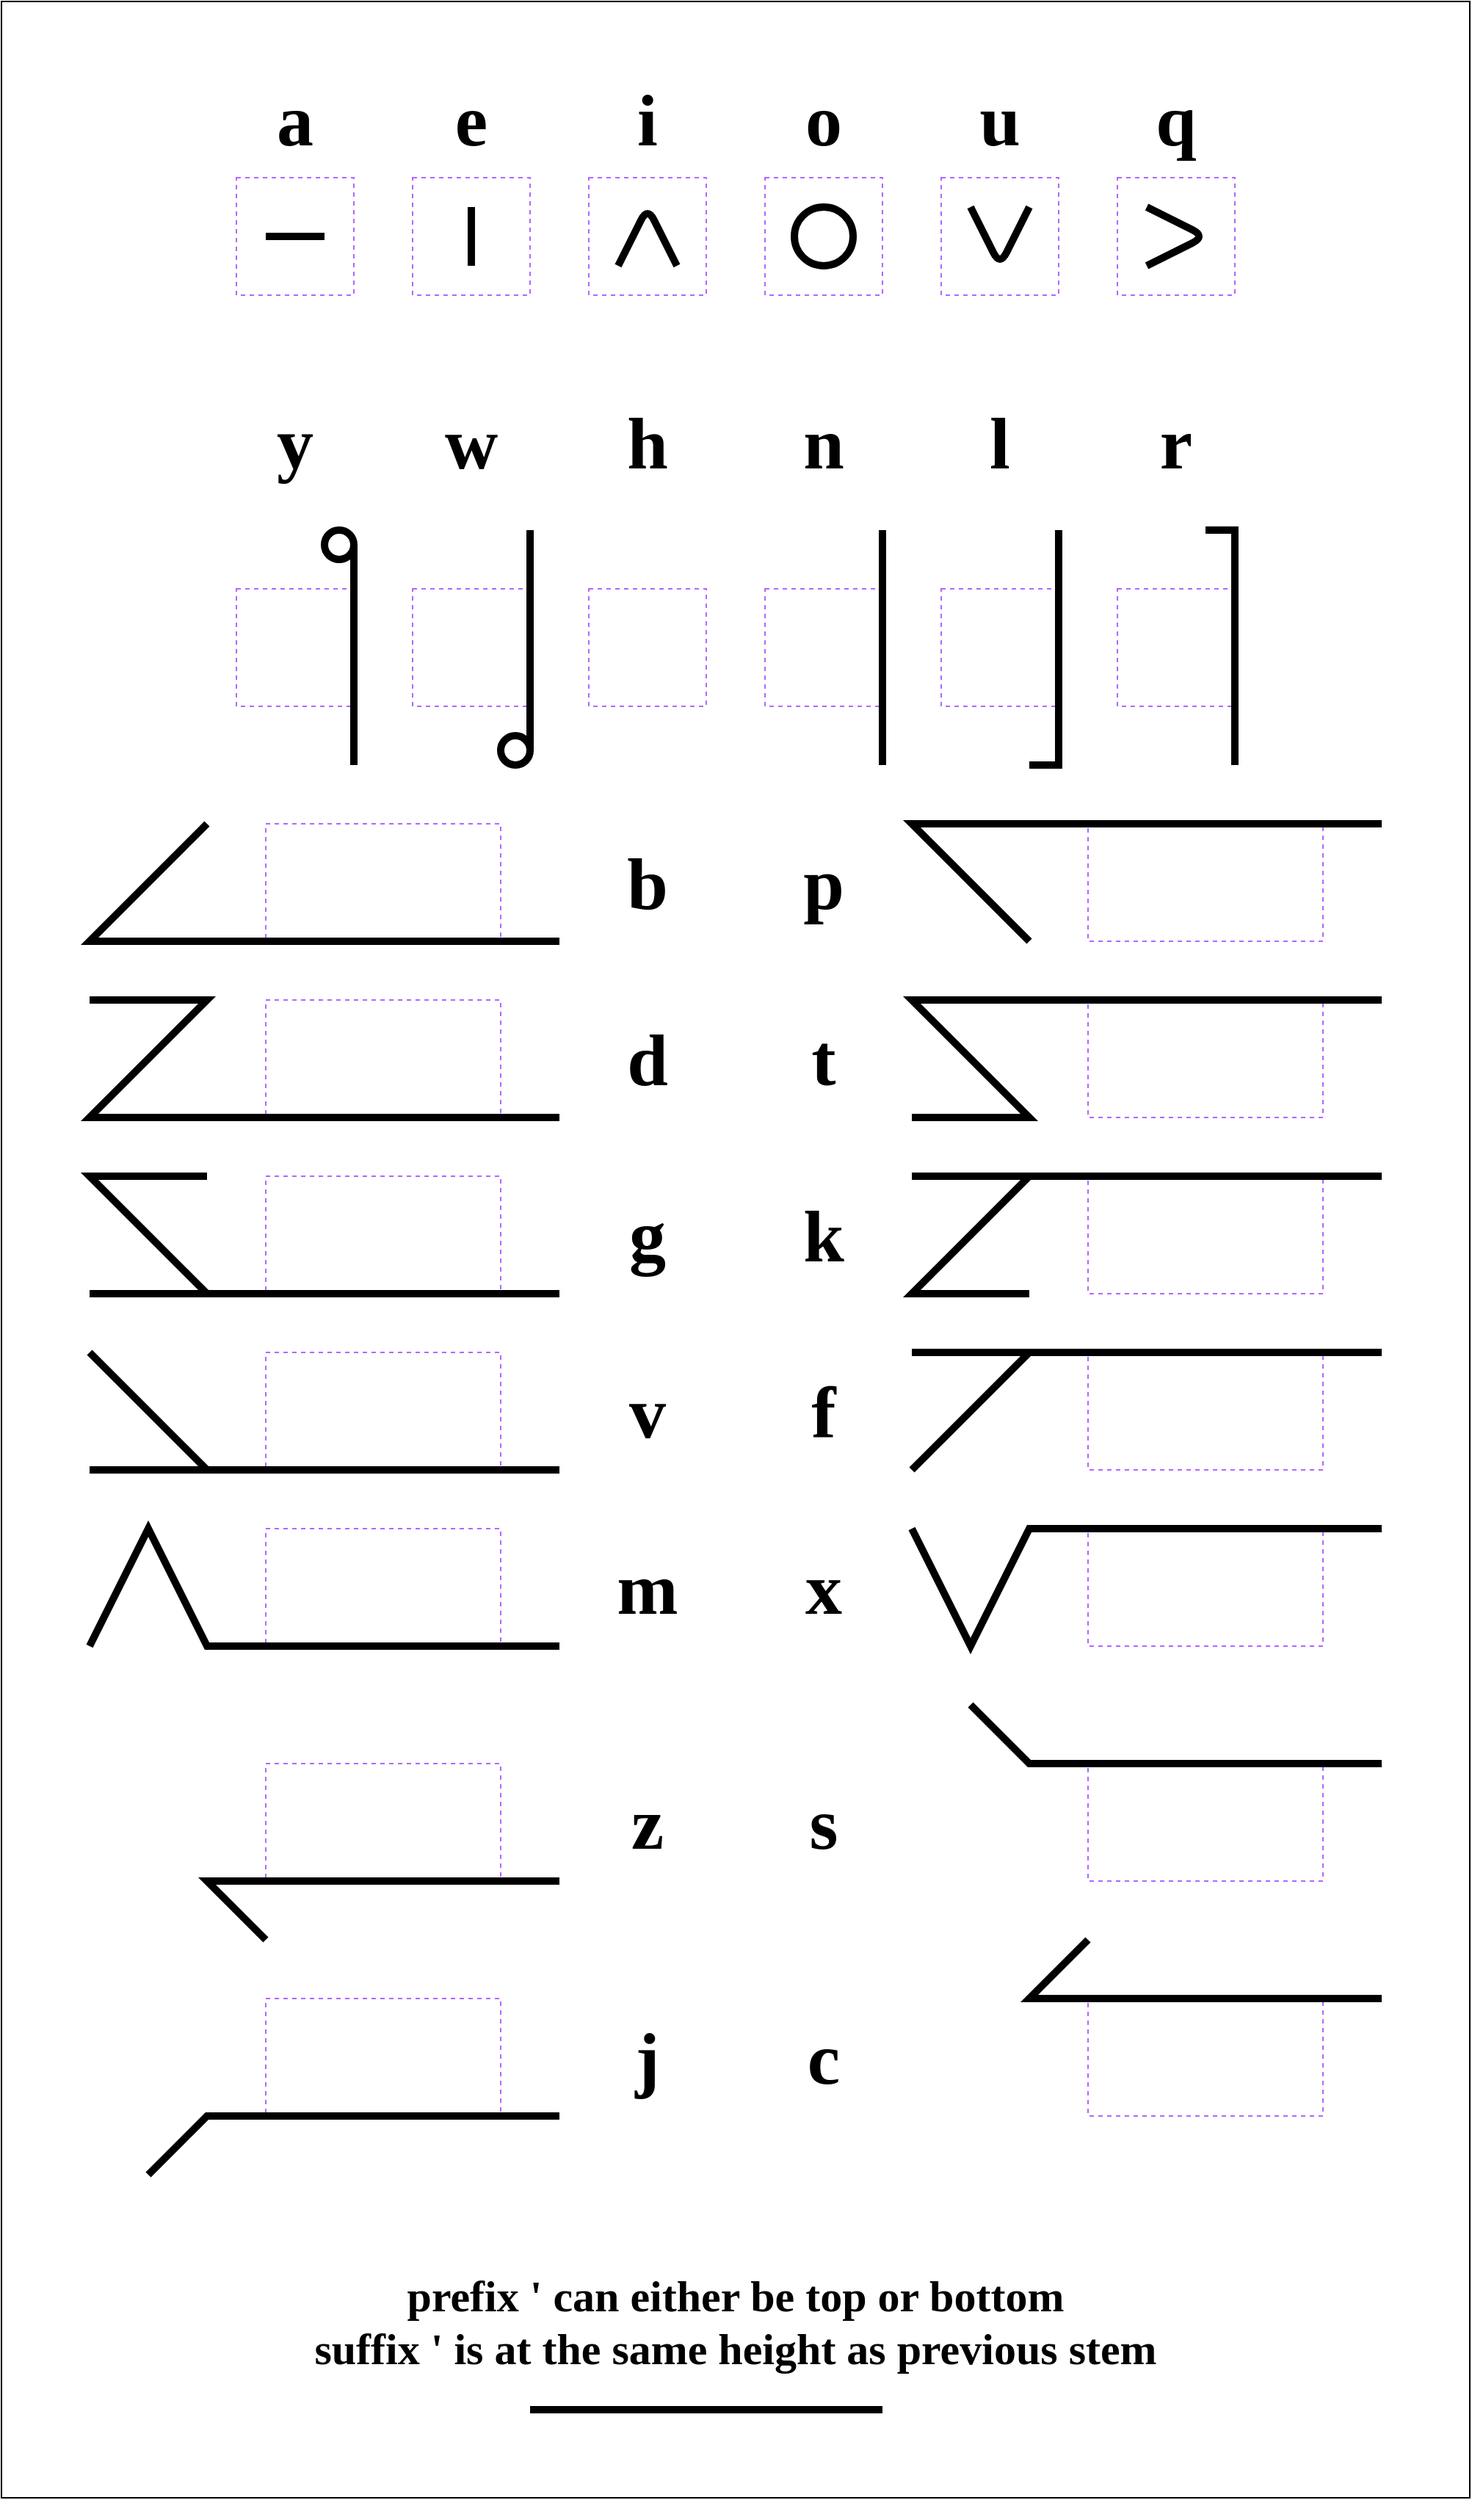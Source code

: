 <mxfile version="13.3.1" type="device"><diagram id="k0XaX9fI7BZwx_MRBERr" name="Page-1"><mxGraphModel dx="1515" dy="2573" grid="1" gridSize="10" guides="0" tooltips="1" connect="1" arrows="0" fold="1" page="0" pageScale="1" pageWidth="850" pageHeight="1100" math="0" shadow="0" extFonts="Rajdhani^https://fonts.googleapis.com/css?family=Rajdhani"><root><mxCell id="0"/><mxCell id="1" parent="0"/><mxCell id="4WX631xM4KOFKnjQHRL3-7" value="" style="rounded=0;whiteSpace=wrap;html=1;strokeWidth=1;fillColor=none;fontSize=30;" vertex="1" parent="1"><mxGeometry x="1200" y="-40" width="1000" height="1700" as="geometry"/></mxCell><mxCell id="OvZu4jx4xfz9wd3_qMAj-56" value="" style="rounded=0;whiteSpace=wrap;html=1;fillColor=none;fontFamily=Rajdhani;fontSize=20;dashed=1;strokeColor=#B266FF;" parent="1" vertex="1"><mxGeometry x="1380" y="520" width="160" height="80" as="geometry"/></mxCell><mxCell id="OvZu4jx4xfz9wd3_qMAj-94" value="" style="rounded=0;whiteSpace=wrap;html=1;fillColor=none;fontFamily=Rajdhani;fontSize=20;dashed=1;strokeColor=#B266FF;" parent="1" vertex="1"><mxGeometry x="1380" y="640" width="160" height="80" as="geometry"/></mxCell><mxCell id="OvZu4jx4xfz9wd3_qMAj-95" value="" style="rounded=0;whiteSpace=wrap;html=1;fillColor=none;fontFamily=Rajdhani;fontSize=20;dashed=1;strokeColor=#B266FF;" parent="1" vertex="1"><mxGeometry x="1380" y="760" width="160" height="80" as="geometry"/></mxCell><mxCell id="OvZu4jx4xfz9wd3_qMAj-96" value="" style="rounded=0;whiteSpace=wrap;html=1;fillColor=none;fontFamily=Rajdhani;fontSize=20;dashed=1;strokeColor=#B266FF;" parent="1" vertex="1"><mxGeometry x="1380" y="880" width="160" height="80" as="geometry"/></mxCell><mxCell id="OvZu4jx4xfz9wd3_qMAj-97" value="" style="rounded=0;whiteSpace=wrap;html=1;fillColor=none;fontFamily=Rajdhani;fontSize=20;dashed=1;strokeColor=#B266FF;" parent="1" vertex="1"><mxGeometry x="1380" y="1000" width="160" height="80" as="geometry"/></mxCell><mxCell id="OvZu4jx4xfz9wd3_qMAj-98" value="" style="rounded=0;whiteSpace=wrap;html=1;fillColor=none;fontFamily=Rajdhani;fontSize=20;dashed=1;strokeColor=#B266FF;" parent="1" vertex="1"><mxGeometry x="1380" y="1160" width="160" height="80" as="geometry"/></mxCell><mxCell id="OvZu4jx4xfz9wd3_qMAj-99" value="" style="rounded=0;whiteSpace=wrap;html=1;fillColor=none;fontFamily=Rajdhani;fontSize=20;dashed=1;strokeColor=#B266FF;" parent="1" vertex="1"><mxGeometry x="1380" y="1320" width="160" height="80" as="geometry"/></mxCell><mxCell id="OvZu4jx4xfz9wd3_qMAj-59" value="" style="rounded=0;whiteSpace=wrap;html=1;fillColor=none;fontFamily=Rajdhani;fontSize=20;dashed=1;strokeColor=#B266FF;" parent="1" vertex="1"><mxGeometry x="1940" y="520" width="160" height="80" as="geometry"/></mxCell><mxCell id="OvZu4jx4xfz9wd3_qMAj-88" value="" style="rounded=0;whiteSpace=wrap;html=1;fillColor=none;fontFamily=Rajdhani;fontSize=20;dashed=1;strokeColor=#B266FF;" parent="1" vertex="1"><mxGeometry x="1940" y="640" width="160" height="80" as="geometry"/></mxCell><mxCell id="OvZu4jx4xfz9wd3_qMAj-89" value="" style="rounded=0;whiteSpace=wrap;html=1;fillColor=none;fontFamily=Rajdhani;fontSize=20;dashed=1;strokeColor=#B266FF;" parent="1" vertex="1"><mxGeometry x="1940" y="760" width="160" height="80" as="geometry"/></mxCell><mxCell id="OvZu4jx4xfz9wd3_qMAj-90" value="" style="rounded=0;whiteSpace=wrap;html=1;fillColor=none;fontFamily=Rajdhani;fontSize=20;dashed=1;strokeColor=#B266FF;" parent="1" vertex="1"><mxGeometry x="1940" y="880" width="160" height="80" as="geometry"/></mxCell><mxCell id="OvZu4jx4xfz9wd3_qMAj-91" value="" style="rounded=0;whiteSpace=wrap;html=1;fillColor=none;fontFamily=Rajdhani;fontSize=20;dashed=1;strokeColor=#B266FF;" parent="1" vertex="1"><mxGeometry x="1940" y="1000" width="160" height="80" as="geometry"/></mxCell><mxCell id="OvZu4jx4xfz9wd3_qMAj-92" value="" style="rounded=0;whiteSpace=wrap;html=1;fillColor=none;fontFamily=Rajdhani;fontSize=20;dashed=1;strokeColor=#B266FF;" parent="1" vertex="1"><mxGeometry x="1940" y="1160" width="160" height="80" as="geometry"/></mxCell><mxCell id="OvZu4jx4xfz9wd3_qMAj-93" value="" style="rounded=0;whiteSpace=wrap;html=1;fillColor=none;fontFamily=Rajdhani;fontSize=20;dashed=1;strokeColor=#B266FF;" parent="1" vertex="1"><mxGeometry x="1940" y="1320" width="160" height="80" as="geometry"/></mxCell><mxCell id="OvZu4jx4xfz9wd3_qMAj-22" value="" style="rounded=0;whiteSpace=wrap;html=1;fillColor=none;fontFamily=Rajdhani;fontSize=20;dashed=1;strokeColor=#B266FF;" parent="1" vertex="1"><mxGeometry x="1360" y="80" width="80" height="80" as="geometry"/></mxCell><mxCell id="OvZu4jx4xfz9wd3_qMAj-23" value="" style="rounded=0;whiteSpace=wrap;html=1;fillColor=none;fontFamily=Rajdhani;fontSize=20;dashed=1;strokeColor=#B266FF;" parent="1" vertex="1"><mxGeometry x="1480" y="80" width="80" height="80" as="geometry"/></mxCell><mxCell id="OvZu4jx4xfz9wd3_qMAj-25" value="" style="rounded=0;whiteSpace=wrap;html=1;fillColor=none;fontFamily=Rajdhani;fontSize=20;dashed=1;strokeColor=#B266FF;" parent="1" vertex="1"><mxGeometry x="1600" y="80" width="80" height="80" as="geometry"/></mxCell><mxCell id="OvZu4jx4xfz9wd3_qMAj-26" value="" style="rounded=0;whiteSpace=wrap;html=1;fillColor=none;fontFamily=Rajdhani;fontSize=20;dashed=1;strokeColor=#B266FF;" parent="1" vertex="1"><mxGeometry x="1720" y="80" width="80" height="80" as="geometry"/></mxCell><mxCell id="OvZu4jx4xfz9wd3_qMAj-27" value="" style="rounded=0;whiteSpace=wrap;html=1;fillColor=none;fontFamily=Rajdhani;fontSize=20;dashed=1;strokeColor=#B266FF;" parent="1" vertex="1"><mxGeometry x="1840" y="80" width="80" height="80" as="geometry"/></mxCell><mxCell id="OvZu4jx4xfz9wd3_qMAj-28" value="" style="rounded=0;whiteSpace=wrap;html=1;fillColor=none;fontFamily=Rajdhani;fontSize=20;dashed=1;strokeColor=#B266FF;" parent="1" vertex="1"><mxGeometry x="1960" y="80" width="80" height="80" as="geometry"/></mxCell><mxCell id="OvZu4jx4xfz9wd3_qMAj-5" value="a" style="text;html=1;strokeColor=none;fillColor=none;align=center;verticalAlign=middle;whiteSpace=wrap;rounded=0;fontFamily=Rajdhani;fontStyle=1;fontSize=50;" parent="1" vertex="1"><mxGeometry x="1380" y="20" width="40" height="40" as="geometry"/></mxCell><mxCell id="OvZu4jx4xfz9wd3_qMAj-11" value="e" style="text;html=1;strokeColor=none;fillColor=none;align=center;verticalAlign=middle;whiteSpace=wrap;rounded=0;fontFamily=Rajdhani;fontStyle=1;fontSize=50;" parent="1" vertex="1"><mxGeometry x="1500" y="20" width="40" height="40" as="geometry"/></mxCell><mxCell id="OvZu4jx4xfz9wd3_qMAj-12" value="i" style="text;html=1;strokeColor=none;fillColor=none;align=center;verticalAlign=middle;whiteSpace=wrap;rounded=0;fontFamily=Rajdhani;fontStyle=1;fontSize=50;" parent="1" vertex="1"><mxGeometry x="1620" y="20" width="40" height="40" as="geometry"/></mxCell><mxCell id="OvZu4jx4xfz9wd3_qMAj-13" value="o" style="text;html=1;strokeColor=none;fillColor=none;align=center;verticalAlign=middle;whiteSpace=wrap;rounded=0;fontFamily=Rajdhani;fontStyle=1;fontSize=50;" parent="1" vertex="1"><mxGeometry x="1740" y="20" width="40" height="40" as="geometry"/></mxCell><mxCell id="OvZu4jx4xfz9wd3_qMAj-14" value="u" style="text;html=1;strokeColor=none;fillColor=none;align=center;verticalAlign=middle;whiteSpace=wrap;rounded=0;fontFamily=Rajdhani;fontStyle=1;fontSize=50;" parent="1" vertex="1"><mxGeometry x="1860" y="20" width="40" height="40" as="geometry"/></mxCell><mxCell id="OvZu4jx4xfz9wd3_qMAj-15" value="q" style="text;html=1;strokeColor=none;fillColor=none;align=center;verticalAlign=middle;whiteSpace=wrap;rounded=0;fontFamily=Rajdhani;fontStyle=1;fontSize=50;" parent="1" vertex="1"><mxGeometry x="1980" y="20" width="40" height="40" as="geometry"/></mxCell><mxCell id="OvZu4jx4xfz9wd3_qMAj-16" value="" style="ellipse;whiteSpace=wrap;html=1;aspect=fixed;strokeColor=#000000;fillColor=none;fontFamily=Rajdhani;fontSize=50;strokeWidth=5;" parent="1" vertex="1"><mxGeometry x="1740" y="100" width="40" height="40" as="geometry"/></mxCell><mxCell id="OvZu4jx4xfz9wd3_qMAj-17" style="edgeStyle=none;rounded=0;orthogonalLoop=1;jettySize=auto;html=1;startFill=0;endArrow=none;endFill=0;endSize=0;targetPerimeterSpacing=0;strokeWidth=5;fontFamily=Rajdhani;fontSize=50;startSize=5;startArrow=none;" parent="1" edge="1"><mxGeometry relative="1" as="geometry"><mxPoint x="1420" y="120" as="targetPoint"/><mxPoint x="1380" y="120" as="sourcePoint"/></mxGeometry></mxCell><mxCell id="OvZu4jx4xfz9wd3_qMAj-18" style="edgeStyle=none;rounded=0;orthogonalLoop=1;jettySize=auto;html=1;startArrow=none;startFill=0;startSize=5;endArrow=none;endFill=0;endSize=0;targetPerimeterSpacing=0;strokeWidth=5;fontFamily=Rajdhani;fontSize=50;" parent="1" edge="1"><mxGeometry relative="1" as="geometry"><mxPoint x="1520" y="100" as="targetPoint"/><Array as="points"/><mxPoint x="1520" y="140" as="sourcePoint"/></mxGeometry></mxCell><mxCell id="OvZu4jx4xfz9wd3_qMAj-19" style="edgeStyle=none;orthogonalLoop=1;jettySize=auto;html=1;startArrow=none;startFill=0;startSize=5;endArrow=none;endFill=0;endSize=0;targetPerimeterSpacing=0;strokeWidth=5;fontFamily=Rajdhani;fontSize=50;rounded=1;" parent="1" edge="1"><mxGeometry relative="1" as="geometry"><mxPoint x="1660" y="140" as="targetPoint"/><Array as="points"><mxPoint x="1640" y="100"/></Array><mxPoint x="1620" y="140" as="sourcePoint"/></mxGeometry></mxCell><mxCell id="OvZu4jx4xfz9wd3_qMAj-20" style="edgeStyle=none;rounded=1;orthogonalLoop=1;jettySize=auto;html=1;startArrow=none;startFill=0;startSize=5;endArrow=none;endFill=0;endSize=0;targetPerimeterSpacing=0;strokeWidth=5;fontFamily=Rajdhani;fontSize=50;" parent="1" edge="1"><mxGeometry relative="1" as="geometry"><mxPoint x="1900" y="100" as="targetPoint"/><Array as="points"><mxPoint x="1880" y="140"/></Array><mxPoint x="1860" y="100" as="sourcePoint"/></mxGeometry></mxCell><mxCell id="OvZu4jx4xfz9wd3_qMAj-21" style="edgeStyle=none;rounded=1;orthogonalLoop=1;jettySize=auto;html=1;startArrow=none;startFill=0;startSize=5;endArrow=none;endFill=0;endSize=0;targetPerimeterSpacing=0;strokeWidth=5;fontFamily=Rajdhani;fontSize=50;" parent="1" edge="1"><mxGeometry relative="1" as="geometry"><mxPoint x="1980" y="140" as="targetPoint"/><Array as="points"><mxPoint x="2020" y="120"/></Array><mxPoint x="1980" y="100" as="sourcePoint"/></mxGeometry></mxCell><mxCell id="OvZu4jx4xfz9wd3_qMAj-24" style="edgeStyle=none;rounded=0;orthogonalLoop=1;jettySize=auto;html=1;exitX=0.5;exitY=0;exitDx=0;exitDy=0;startArrow=none;startFill=0;startSize=5;endArrow=none;endFill=0;endSize=0;targetPerimeterSpacing=0;strokeWidth=5;fontFamily=Rajdhani;fontSize=50;" parent="1" target="OvZu4jx4xfz9wd3_qMAj-23" edge="1"><mxGeometry relative="1" as="geometry"><mxPoint x="1520" y="160" as="targetPoint"/><Array as="points"/><mxPoint x="1520" y="80" as="sourcePoint"/></mxGeometry></mxCell><mxCell id="OvZu4jx4xfz9wd3_qMAj-29" value="" style="rounded=0;whiteSpace=wrap;html=1;fillColor=none;fontFamily=Rajdhani;fontSize=20;dashed=1;strokeColor=#B266FF;" parent="1" vertex="1"><mxGeometry x="1840" y="360" width="80" height="80" as="geometry"/></mxCell><mxCell id="OvZu4jx4xfz9wd3_qMAj-34" value="" style="rounded=0;whiteSpace=wrap;html=1;fillColor=none;fontFamily=Rajdhani;fontSize=20;dashed=1;strokeColor=#B266FF;" parent="1" vertex="1"><mxGeometry x="1960" y="360" width="80" height="80" as="geometry"/></mxCell><mxCell id="OvZu4jx4xfz9wd3_qMAj-36" value="y" style="text;html=1;strokeColor=none;fillColor=none;align=center;verticalAlign=middle;whiteSpace=wrap;rounded=0;fontFamily=Rajdhani;fontStyle=1;fontSize=50;" parent="1" vertex="1"><mxGeometry x="1380" y="240" width="40" height="40" as="geometry"/></mxCell><mxCell id="OvZu4jx4xfz9wd3_qMAj-37" value="w" style="text;html=1;strokeColor=none;fillColor=none;align=center;verticalAlign=middle;whiteSpace=wrap;rounded=0;fontFamily=Rajdhani;fontStyle=1;fontSize=50;" parent="1" vertex="1"><mxGeometry x="1500" y="240" width="40" height="40" as="geometry"/></mxCell><mxCell id="OvZu4jx4xfz9wd3_qMAj-38" value="h" style="text;html=1;strokeColor=none;fillColor=none;align=center;verticalAlign=middle;whiteSpace=wrap;rounded=0;fontFamily=Rajdhani;fontStyle=1;fontSize=50;" parent="1" vertex="1"><mxGeometry x="1620" y="240" width="40" height="40" as="geometry"/></mxCell><mxCell id="OvZu4jx4xfz9wd3_qMAj-39" value="n" style="text;html=1;strokeColor=none;fillColor=none;align=center;verticalAlign=middle;whiteSpace=wrap;rounded=0;fontFamily=Rajdhani;fontStyle=1;fontSize=50;" parent="1" vertex="1"><mxGeometry x="1740" y="240" width="40" height="40" as="geometry"/></mxCell><mxCell id="OvZu4jx4xfz9wd3_qMAj-40" value="l" style="text;html=1;strokeColor=none;fillColor=none;align=center;verticalAlign=middle;whiteSpace=wrap;rounded=0;fontFamily=Rajdhani;fontStyle=1;fontSize=50;" parent="1" vertex="1"><mxGeometry x="1860" y="240" width="40" height="40" as="geometry"/></mxCell><mxCell id="OvZu4jx4xfz9wd3_qMAj-41" value="r" style="text;html=1;strokeColor=none;fillColor=none;align=center;verticalAlign=middle;whiteSpace=wrap;rounded=0;fontFamily=Rajdhani;fontStyle=1;fontSize=50;" parent="1" vertex="1"><mxGeometry x="1980" y="240" width="40" height="40" as="geometry"/></mxCell><mxCell id="OvZu4jx4xfz9wd3_qMAj-43" value="" style="rounded=0;whiteSpace=wrap;html=1;fillColor=none;fontFamily=Rajdhani;fontSize=20;dashed=1;strokeColor=#B266FF;" parent="1" vertex="1"><mxGeometry x="1600" y="360" width="80" height="80" as="geometry"/></mxCell><mxCell id="OvZu4jx4xfz9wd3_qMAj-45" value="" style="rounded=0;whiteSpace=wrap;html=1;fillColor=none;fontFamily=Rajdhani;fontSize=20;dashed=1;strokeColor=#B266FF;" parent="1" vertex="1"><mxGeometry x="1720" y="360" width="80" height="80" as="geometry"/></mxCell><mxCell id="OvZu4jx4xfz9wd3_qMAj-46" value="" style="rounded=0;whiteSpace=wrap;html=1;fillColor=none;fontFamily=Rajdhani;fontSize=20;dashed=1;strokeColor=#B266FF;" parent="1" vertex="1"><mxGeometry x="1360" y="360" width="80" height="80" as="geometry"/></mxCell><mxCell id="OvZu4jx4xfz9wd3_qMAj-47" value="" style="rounded=0;whiteSpace=wrap;html=1;fillColor=none;fontFamily=Rajdhani;fontSize=20;dashed=1;strokeColor=#B266FF;" parent="1" vertex="1"><mxGeometry x="1480" y="360" width="80" height="80" as="geometry"/></mxCell><mxCell id="OvZu4jx4xfz9wd3_qMAj-48" style="edgeStyle=none;rounded=0;orthogonalLoop=1;jettySize=auto;html=1;startArrow=none;startFill=0;startSize=5;endArrow=none;endFill=0;endSize=0;targetPerimeterSpacing=0;strokeWidth=5;fontFamily=Rajdhani;fontSize=50;strokeColor=#000000;" parent="1" edge="1"><mxGeometry relative="1" as="geometry"><mxPoint x="1800" y="1600" as="sourcePoint"/><mxPoint x="1560" y="1600" as="targetPoint"/></mxGeometry></mxCell><mxCell id="OvZu4jx4xfz9wd3_qMAj-52" style="edgeStyle=none;rounded=0;orthogonalLoop=1;jettySize=auto;html=1;startArrow=none;startFill=0;startSize=5;endArrow=none;endFill=0;endSize=0;targetPerimeterSpacing=0;strokeWidth=5;fontFamily=Rajdhani;fontSize=50;" parent="1" edge="1"><mxGeometry relative="1" as="geometry"><mxPoint x="1800" y="480" as="targetPoint"/><Array as="points"><mxPoint x="1800" y="370"/></Array><mxPoint x="1800" y="320" as="sourcePoint"/></mxGeometry></mxCell><mxCell id="OvZu4jx4xfz9wd3_qMAj-55" value="p" style="text;html=1;strokeColor=none;fillColor=none;align=center;verticalAlign=middle;whiteSpace=wrap;rounded=0;fontFamily=Rajdhani;fontStyle=1;fontSize=50;" parent="1" vertex="1"><mxGeometry x="1740" y="540" width="40" height="40" as="geometry"/></mxCell><mxCell id="OvZu4jx4xfz9wd3_qMAj-58" style="edgeStyle=none;rounded=0;orthogonalLoop=1;jettySize=auto;html=1;startArrow=none;startFill=0;startSize=5;endArrow=none;endFill=0;endSize=0;targetPerimeterSpacing=0;strokeWidth=5;fontFamily=Rajdhani;fontSize=50;exitX=0;exitY=1;exitDx=0;exitDy=0;" parent="1" edge="1"><mxGeometry relative="1" as="geometry"><mxPoint x="2140" y="520" as="targetPoint"/><Array as="points"><mxPoint x="1820" y="520"/></Array><mxPoint x="1900" y="600" as="sourcePoint"/></mxGeometry></mxCell><mxCell id="OvZu4jx4xfz9wd3_qMAj-60" value="b" style="text;html=1;strokeColor=none;fillColor=none;align=center;verticalAlign=middle;whiteSpace=wrap;rounded=0;fontFamily=Rajdhani;fontStyle=1;fontSize=50;" parent="1" vertex="1"><mxGeometry x="1620" y="540" width="40" height="40" as="geometry"/></mxCell><mxCell id="OvZu4jx4xfz9wd3_qMAj-62" style="edgeStyle=none;rounded=0;orthogonalLoop=1;jettySize=auto;html=1;startArrow=none;startFill=0;startSize=5;endArrow=none;endFill=0;endSize=0;targetPerimeterSpacing=0;strokeWidth=5;fontFamily=Rajdhani;fontSize=50;" parent="1" edge="1"><mxGeometry relative="1" as="geometry"><mxPoint x="2140" y="880" as="targetPoint"/><Array as="points"><mxPoint x="1900" y="880"/><mxPoint x="1820" y="880"/></Array><mxPoint x="1820" y="960" as="sourcePoint"/></mxGeometry></mxCell><mxCell id="OvZu4jx4xfz9wd3_qMAj-63" style="edgeStyle=none;rounded=0;orthogonalLoop=1;jettySize=auto;html=1;startArrow=none;startFill=0;startSize=5;endArrow=none;endFill=0;endSize=0;targetPerimeterSpacing=0;strokeWidth=5;fontFamily=Rajdhani;fontSize=50;" parent="1" edge="1"><mxGeometry relative="1" as="geometry"><mxPoint x="2140" y="640" as="targetPoint"/><Array as="points"><mxPoint x="1900" y="720"/><mxPoint x="1820" y="640"/></Array><mxPoint x="1820" y="720" as="sourcePoint"/></mxGeometry></mxCell><mxCell id="OvZu4jx4xfz9wd3_qMAj-65" value="t" style="text;html=1;strokeColor=none;fillColor=none;align=center;verticalAlign=middle;whiteSpace=wrap;rounded=0;fontFamily=Rajdhani;fontStyle=1;fontSize=50;" parent="1" vertex="1"><mxGeometry x="1740" y="660" width="40" height="40" as="geometry"/></mxCell><mxCell id="OvZu4jx4xfz9wd3_qMAj-66" value="k" style="text;html=1;strokeColor=none;fillColor=none;align=center;verticalAlign=middle;whiteSpace=wrap;rounded=0;fontFamily=Rajdhani;fontStyle=1;fontSize=50;" parent="1" vertex="1"><mxGeometry x="1740" y="780" width="40" height="40" as="geometry"/></mxCell><mxCell id="OvZu4jx4xfz9wd3_qMAj-70" style="edgeStyle=none;rounded=0;orthogonalLoop=1;jettySize=auto;html=1;startArrow=none;startFill=0;startSize=5;endArrow=none;endFill=0;endSize=0;targetPerimeterSpacing=0;strokeWidth=5;fontFamily=Rajdhani;fontSize=50;exitX=0;exitY=1;exitDx=0;exitDy=0;" parent="1" edge="1"><mxGeometry relative="1" as="geometry"><mxPoint x="2140" y="760" as="targetPoint"/><Array as="points"><mxPoint x="1820" y="840"/><mxPoint x="1900" y="760"/><mxPoint x="1820" y="760"/></Array><mxPoint x="1900" y="840" as="sourcePoint"/></mxGeometry></mxCell><mxCell id="OvZu4jx4xfz9wd3_qMAj-73" value="f" style="text;html=1;strokeColor=none;fillColor=none;align=center;verticalAlign=middle;whiteSpace=wrap;rounded=0;fontFamily=Rajdhani;fontStyle=1;fontSize=50;" parent="1" vertex="1"><mxGeometry x="1740" y="900" width="40" height="40" as="geometry"/></mxCell><mxCell id="OvZu4jx4xfz9wd3_qMAj-74" value="x" style="text;html=1;strokeColor=none;fillColor=none;align=center;verticalAlign=middle;whiteSpace=wrap;rounded=0;fontFamily=Rajdhani;fontStyle=1;fontSize=50;" parent="1" vertex="1"><mxGeometry x="1740" y="1020" width="40" height="40" as="geometry"/></mxCell><mxCell id="OvZu4jx4xfz9wd3_qMAj-78" style="edgeStyle=none;rounded=0;orthogonalLoop=1;jettySize=auto;html=1;startArrow=none;startFill=0;startSize=5;endArrow=none;endFill=0;endSize=0;targetPerimeterSpacing=0;strokeWidth=5;fontFamily=Rajdhani;fontSize=50;exitX=1;exitY=0.5;exitDx=0;exitDy=0;" parent="1" source="OvZu4jx4xfz9wd3_qMAj-79" edge="1"><mxGeometry relative="1" as="geometry"><mxPoint x="1440" y="480" as="targetPoint"/><Array as="points"><mxPoint x="1440" y="370"/></Array><mxPoint x="1440" y="340" as="sourcePoint"/></mxGeometry></mxCell><mxCell id="OvZu4jx4xfz9wd3_qMAj-79" value="" style="ellipse;whiteSpace=wrap;html=1;aspect=fixed;strokeColor=#000000;fillColor=none;fontFamily=Rajdhani;fontSize=50;strokeWidth=5;" parent="1" vertex="1"><mxGeometry x="1420" y="320" width="20" height="20" as="geometry"/></mxCell><mxCell id="OvZu4jx4xfz9wd3_qMAj-81" value="s" style="text;html=1;strokeColor=none;fillColor=none;align=center;verticalAlign=middle;whiteSpace=wrap;rounded=0;fontFamily=Rajdhani;fontStyle=1;fontSize=50;" parent="1" vertex="1"><mxGeometry x="1740" y="1180" width="40" height="40" as="geometry"/></mxCell><mxCell id="OvZu4jx4xfz9wd3_qMAj-82" style="edgeStyle=none;rounded=0;orthogonalLoop=1;jettySize=auto;html=1;startArrow=none;startFill=0;startSize=5;endArrow=none;endFill=0;endSize=0;targetPerimeterSpacing=0;strokeWidth=5;fontFamily=Rajdhani;fontSize=50;" parent="1" edge="1"><mxGeometry relative="1" as="geometry"><mxPoint x="2140" y="1000" as="targetPoint"/><Array as="points"><mxPoint x="1860" y="1080"/><mxPoint x="1900" y="1000"/></Array><mxPoint x="1820" y="1000" as="sourcePoint"/></mxGeometry></mxCell><mxCell id="OvZu4jx4xfz9wd3_qMAj-84" value="c" style="text;html=1;strokeColor=none;fillColor=none;align=center;verticalAlign=middle;whiteSpace=wrap;rounded=0;fontFamily=Rajdhani;fontStyle=1;fontSize=50;" parent="1" vertex="1"><mxGeometry x="1740" y="1340" width="40" height="40" as="geometry"/></mxCell><mxCell id="OvZu4jx4xfz9wd3_qMAj-107" value="d" style="text;html=1;strokeColor=none;fillColor=none;align=center;verticalAlign=middle;whiteSpace=wrap;rounded=0;fontFamily=Rajdhani;fontStyle=1;fontSize=50;" parent="1" vertex="1"><mxGeometry x="1620" y="660" width="40" height="40" as="geometry"/></mxCell><mxCell id="OvZu4jx4xfz9wd3_qMAj-108" value="g" style="text;html=1;strokeColor=none;fillColor=none;align=center;verticalAlign=middle;whiteSpace=wrap;rounded=0;fontFamily=Rajdhani;fontStyle=1;fontSize=50;" parent="1" vertex="1"><mxGeometry x="1620" y="780" width="40" height="40" as="geometry"/></mxCell><mxCell id="OvZu4jx4xfz9wd3_qMAj-109" value="v" style="text;html=1;strokeColor=none;fillColor=none;align=center;verticalAlign=middle;whiteSpace=wrap;rounded=0;fontFamily=Rajdhani;fontStyle=1;fontSize=50;" parent="1" vertex="1"><mxGeometry x="1620" y="900" width="40" height="40" as="geometry"/></mxCell><mxCell id="OvZu4jx4xfz9wd3_qMAj-110" value="m" style="text;html=1;strokeColor=none;fillColor=none;align=center;verticalAlign=middle;whiteSpace=wrap;rounded=0;fontFamily=Rajdhani;fontStyle=1;fontSize=50;" parent="1" vertex="1"><mxGeometry x="1620" y="1020" width="40" height="40" as="geometry"/></mxCell><mxCell id="OvZu4jx4xfz9wd3_qMAj-111" value="z" style="text;html=1;strokeColor=none;fillColor=none;align=center;verticalAlign=middle;whiteSpace=wrap;rounded=0;fontFamily=Rajdhani;fontStyle=1;fontSize=50;" parent="1" vertex="1"><mxGeometry x="1620" y="1180" width="40" height="40" as="geometry"/></mxCell><mxCell id="OvZu4jx4xfz9wd3_qMAj-112" value="j" style="text;html=1;strokeColor=none;fillColor=none;align=center;verticalAlign=middle;whiteSpace=wrap;rounded=0;fontFamily=Rajdhani;fontStyle=1;fontSize=50;" parent="1" vertex="1"><mxGeometry x="1620" y="1340" width="40" height="40" as="geometry"/></mxCell><mxCell id="OvZu4jx4xfz9wd3_qMAj-118" value="prefix ' can either be top or bottom&lt;br&gt;suffix ' is at the same height as previous stem" style="text;html=1;strokeColor=none;fillColor=none;align=center;verticalAlign=middle;whiteSpace=wrap;rounded=0;fontFamily=Rajdhani;fontStyle=1;fontSize=30;" parent="1" vertex="1"><mxGeometry x="1280" y="1490" width="840" height="100" as="geometry"/></mxCell><mxCell id="zZ-8Zm4Xtm1hsN0rnjMR-4" style="edgeStyle=none;rounded=0;orthogonalLoop=1;jettySize=auto;html=1;startArrow=none;startFill=0;startSize=5;endArrow=none;endFill=0;endSize=0;targetPerimeterSpacing=0;strokeWidth=5;fontFamily=Rajdhani;fontSize=50;" parent="1" edge="1"><mxGeometry relative="1" as="geometry"><mxPoint x="2040" y="480" as="targetPoint"/><Array as="points"><mxPoint x="2040" y="320"/></Array><mxPoint x="2020" y="320" as="sourcePoint"/></mxGeometry></mxCell><mxCell id="zZ-8Zm4Xtm1hsN0rnjMR-5" style="edgeStyle=none;rounded=0;orthogonalLoop=1;jettySize=auto;html=1;startArrow=none;startFill=0;startSize=5;endArrow=none;endFill=0;endSize=0;targetPerimeterSpacing=0;strokeWidth=5;fontFamily=Rajdhani;fontSize=50;" parent="1" edge="1"><mxGeometry relative="1" as="geometry"><mxPoint x="1900" y="480" as="targetPoint"/><Array as="points"><mxPoint x="1920" y="480"/></Array><mxPoint x="1920" y="320" as="sourcePoint"/></mxGeometry></mxCell><mxCell id="zZ-8Zm4Xtm1hsN0rnjMR-8" style="edgeStyle=none;rounded=0;orthogonalLoop=1;jettySize=auto;html=1;startArrow=none;startFill=0;startSize=5;endArrow=none;endFill=0;endSize=0;targetPerimeterSpacing=0;strokeWidth=5;fontFamily=Rajdhani;fontSize=50;exitX=1;exitY=0.5;exitDx=0;exitDy=0;" parent="1" edge="1"><mxGeometry relative="1" as="geometry"><mxPoint x="1560" y="470" as="targetPoint"/><Array as="points"/><mxPoint x="1560" y="320" as="sourcePoint"/></mxGeometry></mxCell><mxCell id="zZ-8Zm4Xtm1hsN0rnjMR-9" value="" style="ellipse;whiteSpace=wrap;html=1;aspect=fixed;strokeColor=#000000;fillColor=none;fontFamily=Rajdhani;fontSize=50;strokeWidth=5;" parent="1" vertex="1"><mxGeometry x="1540" y="460" width="20" height="20" as="geometry"/></mxCell><mxCell id="Vzb39CoB3vDPeIXv9ZC3-3" style="edgeStyle=none;rounded=0;orthogonalLoop=1;jettySize=auto;html=1;startArrow=none;startFill=0;startSize=5;endArrow=none;endFill=0;endSize=0;targetPerimeterSpacing=0;strokeWidth=5;fontFamily=Rajdhani;fontSize=50;" parent="1" edge="1"><mxGeometry relative="1" as="geometry"><mxPoint x="1580" y="600" as="targetPoint"/><Array as="points"><mxPoint x="1260" y="600"/></Array><mxPoint x="1340" y="520" as="sourcePoint"/></mxGeometry></mxCell><mxCell id="Vzb39CoB3vDPeIXv9ZC3-4" style="edgeStyle=none;rounded=0;orthogonalLoop=1;jettySize=auto;html=1;startArrow=none;startFill=0;startSize=5;endArrow=none;endFill=0;endSize=0;targetPerimeterSpacing=0;strokeWidth=5;fontFamily=Rajdhani;fontSize=50;" parent="1" edge="1"><mxGeometry relative="1" as="geometry"><mxPoint x="1580" y="720" as="targetPoint"/><Array as="points"><mxPoint x="1340" y="640"/><mxPoint x="1260" y="720"/></Array><mxPoint x="1260" y="640" as="sourcePoint"/></mxGeometry></mxCell><mxCell id="Vzb39CoB3vDPeIXv9ZC3-5" style="edgeStyle=none;rounded=0;orthogonalLoop=1;jettySize=auto;html=1;startArrow=none;startFill=0;startSize=5;endArrow=none;endFill=0;endSize=0;targetPerimeterSpacing=0;strokeWidth=5;fontFamily=Rajdhani;fontSize=50;" parent="1" edge="1"><mxGeometry relative="1" as="geometry"><mxPoint x="1580" y="840" as="targetPoint"/><Array as="points"><mxPoint x="1260" y="760"/><mxPoint x="1340" y="840"/><mxPoint x="1260" y="840"/></Array><mxPoint x="1340" y="760" as="sourcePoint"/></mxGeometry></mxCell><mxCell id="Vzb39CoB3vDPeIXv9ZC3-6" style="edgeStyle=none;rounded=0;orthogonalLoop=1;jettySize=auto;html=1;startArrow=none;startFill=0;startSize=5;endArrow=none;endFill=0;endSize=0;targetPerimeterSpacing=0;strokeWidth=5;fontFamily=Rajdhani;fontSize=50;" parent="1" edge="1"><mxGeometry relative="1" as="geometry"><mxPoint x="1580" y="960" as="targetPoint"/><Array as="points"><mxPoint x="1340" y="960"/><mxPoint x="1260" y="960"/></Array><mxPoint x="1260" y="880" as="sourcePoint"/></mxGeometry></mxCell><mxCell id="Vzb39CoB3vDPeIXv9ZC3-7" style="edgeStyle=none;rounded=0;orthogonalLoop=1;jettySize=auto;html=1;startArrow=none;startFill=0;startSize=5;endArrow=none;endFill=0;endSize=0;targetPerimeterSpacing=0;strokeWidth=5;fontFamily=Rajdhani;fontSize=50;" parent="1" edge="1"><mxGeometry relative="1" as="geometry"><mxPoint x="1580" y="1080" as="targetPoint"/><Array as="points"><mxPoint x="1300" y="1000"/><mxPoint x="1340" y="1080"/></Array><mxPoint x="1260" y="1080" as="sourcePoint"/></mxGeometry></mxCell><mxCell id="4WX631xM4KOFKnjQHRL3-1" style="edgeStyle=none;rounded=0;orthogonalLoop=1;jettySize=auto;html=1;startArrow=none;startFill=0;startSize=5;endArrow=none;endFill=0;endSize=0;targetPerimeterSpacing=0;strokeWidth=5;fontFamily=Rajdhani;fontSize=50;" edge="1" parent="1"><mxGeometry relative="1" as="geometry"><mxPoint x="1580" y="1240" as="targetPoint"/><Array as="points"><mxPoint x="1340" y="1240"/></Array><mxPoint x="1380" y="1280" as="sourcePoint"/></mxGeometry></mxCell><mxCell id="4WX631xM4KOFKnjQHRL3-2" style="edgeStyle=none;rounded=0;orthogonalLoop=1;jettySize=auto;html=1;startArrow=none;startFill=0;startSize=5;endArrow=none;endFill=0;endSize=0;targetPerimeterSpacing=0;strokeWidth=5;fontFamily=Rajdhani;fontSize=50;" edge="1" parent="1"><mxGeometry relative="1" as="geometry"><mxPoint x="1580.0" y="1400" as="targetPoint"/><Array as="points"><mxPoint x="1340" y="1400"/></Array><mxPoint x="1300" y="1440" as="sourcePoint"/></mxGeometry></mxCell><mxCell id="4WX631xM4KOFKnjQHRL3-3" style="edgeStyle=none;rounded=0;orthogonalLoop=1;jettySize=auto;html=1;startArrow=none;startFill=0;startSize=5;endArrow=none;endFill=0;endSize=0;targetPerimeterSpacing=0;strokeWidth=5;fontFamily=Rajdhani;fontSize=50;" edge="1" parent="1"><mxGeometry relative="1" as="geometry"><mxPoint x="2140.0" y="1160" as="targetPoint"/><Array as="points"><mxPoint x="1900" y="1160"/></Array><mxPoint x="1860" y="1120" as="sourcePoint"/></mxGeometry></mxCell><mxCell id="4WX631xM4KOFKnjQHRL3-4" style="edgeStyle=none;rounded=0;orthogonalLoop=1;jettySize=auto;html=1;startArrow=none;startFill=0;startSize=5;endArrow=none;endFill=0;endSize=0;targetPerimeterSpacing=0;strokeWidth=5;fontFamily=Rajdhani;fontSize=50;" edge="1" parent="1"><mxGeometry relative="1" as="geometry"><mxPoint x="2140.0" y="1320" as="targetPoint"/><Array as="points"><mxPoint x="1900" y="1320"/></Array><mxPoint x="1940" y="1280" as="sourcePoint"/></mxGeometry></mxCell></root></mxGraphModel></diagram></mxfile>